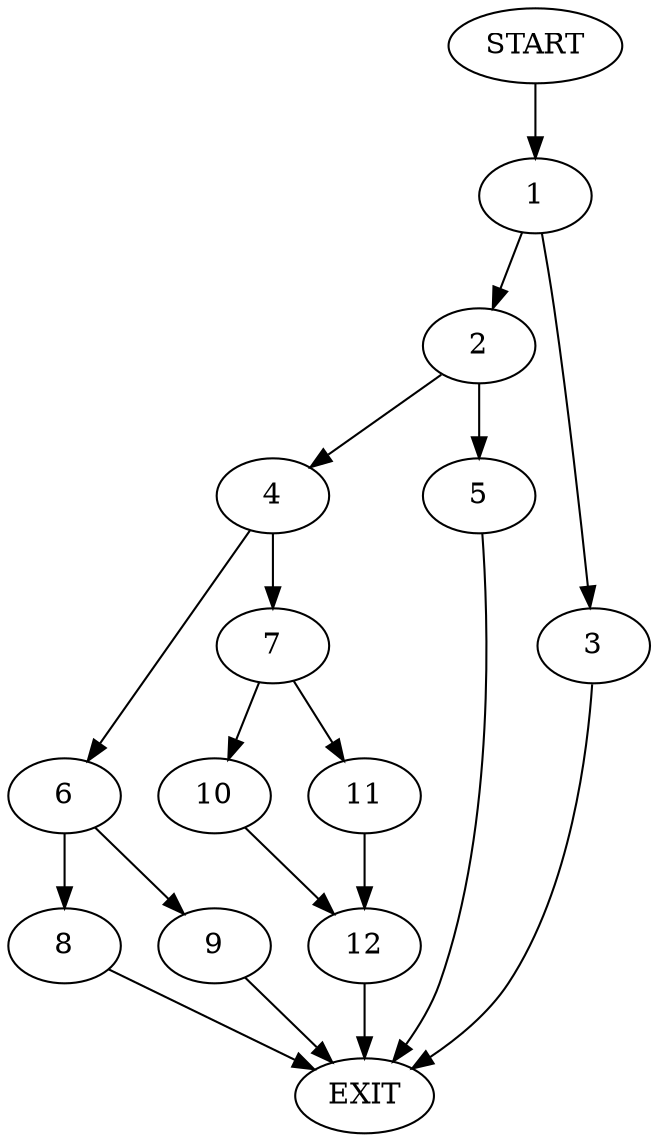 digraph {
0 [label="START"]
13 [label="EXIT"]
0 -> 1
1 -> 2
1 -> 3
2 -> 4
2 -> 5
3 -> 13
5 -> 13
4 -> 6
4 -> 7
6 -> 8
6 -> 9
7 -> 10
7 -> 11
10 -> 12
11 -> 12
12 -> 13
9 -> 13
8 -> 13
}
